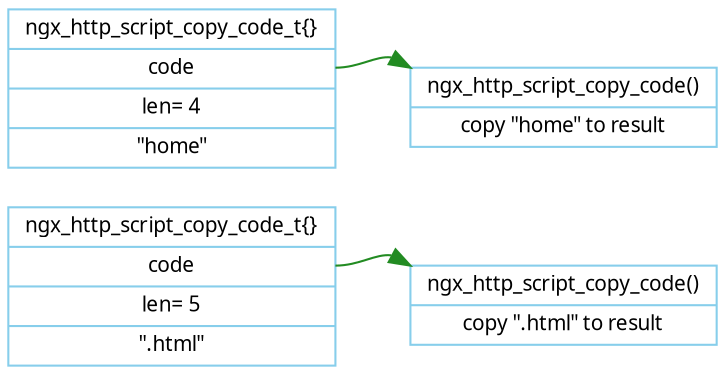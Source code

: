 digraph ngx_http_script_copy_code {

   rankdir=LR;
   node [shape=record, color=skyblue, fontname="Verdana", fontsize=10];
   edge [color=forestgreen, fontname="Verdana", fontsize=10];
   

   ngx_http_script_copy_code_t1 [label="<head>ngx_http_script_copy_code_t\{\}|<code>code|len= 5|\".html\""];  
   ngx_http_script_copy_code1 [label="ngx_http_script_copy_code()|copy \".html\" to result"];

   ngx_http_script_copy_code_t1:code -> ngx_http_script_copy_code1:nw;


   ngx_http_script_copy_code_t2 [label="<head>ngx_http_script_copy_code_t\{\}|<code>code|len= 4|\"home\""];  
   ngx_http_script_copy_code2 [label="ngx_http_script_copy_code()|copy \"home\" to result"];

   ngx_http_script_copy_code_t2:code -> ngx_http_script_copy_code2:nw;

}